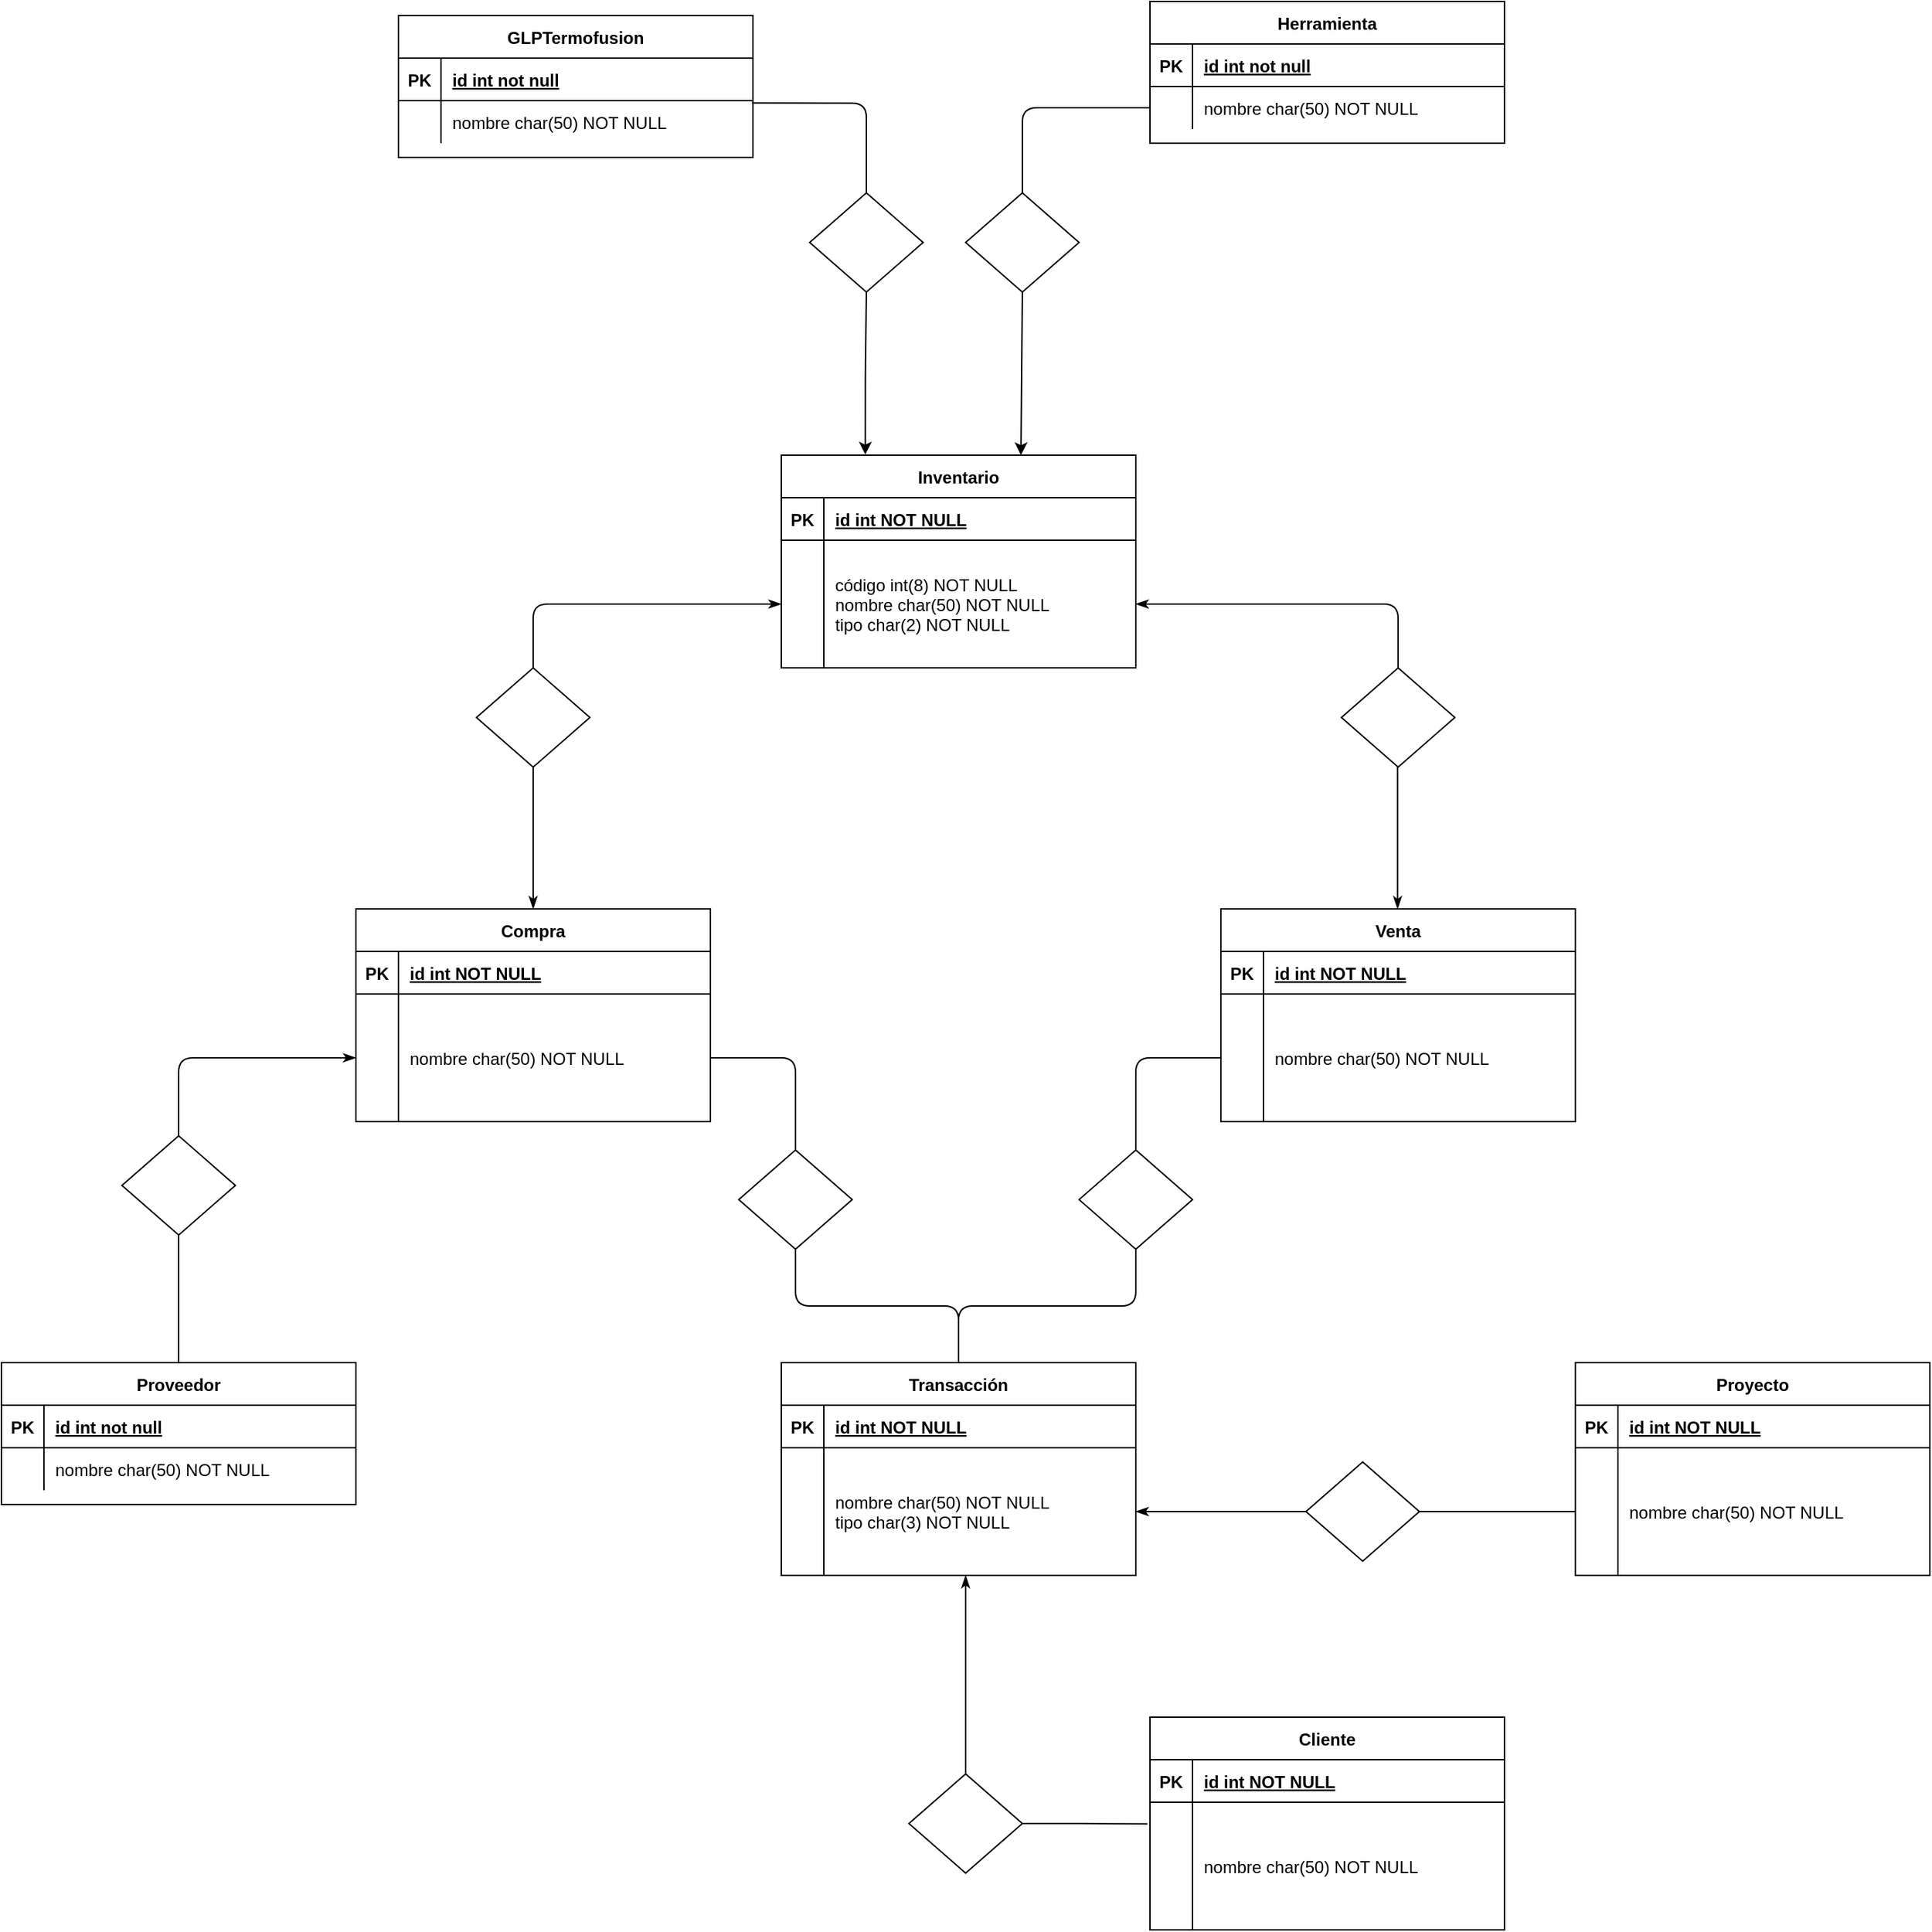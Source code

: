 <mxfile version="26.1.3">
  <diagram id="R2lEEEUBdFMjLlhIrx00" name="Page-1">
    <mxGraphModel dx="2206" dy="2288" grid="1" gridSize="10" guides="1" tooltips="1" connect="1" arrows="1" fold="1" page="1" pageScale="1" pageWidth="850" pageHeight="1100" math="0" shadow="0" extFonts="Permanent Marker^https://fonts.googleapis.com/css?family=Permanent+Marker">
      <root>
        <mxCell id="0" />
        <mxCell id="1" parent="0" />
        <mxCell id="DnhSPiRuNs9u9aYc0qHc-10" value="Herramienta" style="shape=table;startSize=30;container=1;collapsible=1;childLayout=tableLayout;fixedRows=1;rowLines=0;fontStyle=1;align=center;resizeLast=1;" vertex="1" parent="1">
          <mxGeometry x="1410" y="-320" width="250" height="100" as="geometry" />
        </mxCell>
        <mxCell id="DnhSPiRuNs9u9aYc0qHc-11" value="" style="shape=partialRectangle;collapsible=0;dropTarget=0;pointerEvents=0;fillColor=none;points=[[0,0.5],[1,0.5]];portConstraint=eastwest;top=0;left=0;right=0;bottom=1;" vertex="1" parent="DnhSPiRuNs9u9aYc0qHc-10">
          <mxGeometry y="30" width="250" height="30" as="geometry" />
        </mxCell>
        <mxCell id="DnhSPiRuNs9u9aYc0qHc-12" value="PK" style="shape=partialRectangle;overflow=hidden;connectable=0;fillColor=none;top=0;left=0;bottom=0;right=0;fontStyle=1;" vertex="1" parent="DnhSPiRuNs9u9aYc0qHc-11">
          <mxGeometry width="30" height="30" as="geometry">
            <mxRectangle width="30" height="30" as="alternateBounds" />
          </mxGeometry>
        </mxCell>
        <mxCell id="DnhSPiRuNs9u9aYc0qHc-13" value="id int not null" style="shape=partialRectangle;overflow=hidden;connectable=0;fillColor=none;top=0;left=0;bottom=0;right=0;align=left;spacingLeft=6;fontStyle=5;" vertex="1" parent="DnhSPiRuNs9u9aYc0qHc-11">
          <mxGeometry x="30" width="220" height="30" as="geometry">
            <mxRectangle width="220" height="30" as="alternateBounds" />
          </mxGeometry>
        </mxCell>
        <mxCell id="DnhSPiRuNs9u9aYc0qHc-14" value="" style="shape=partialRectangle;collapsible=0;dropTarget=0;pointerEvents=0;fillColor=none;points=[[0,0.5],[1,0.5]];portConstraint=eastwest;top=0;left=0;right=0;bottom=0;" vertex="1" parent="DnhSPiRuNs9u9aYc0qHc-10">
          <mxGeometry y="60" width="250" height="30" as="geometry" />
        </mxCell>
        <mxCell id="DnhSPiRuNs9u9aYc0qHc-15" value="" style="shape=partialRectangle;overflow=hidden;connectable=0;fillColor=none;top=0;left=0;bottom=0;right=0;" vertex="1" parent="DnhSPiRuNs9u9aYc0qHc-14">
          <mxGeometry width="30" height="30" as="geometry">
            <mxRectangle width="30" height="30" as="alternateBounds" />
          </mxGeometry>
        </mxCell>
        <mxCell id="DnhSPiRuNs9u9aYc0qHc-16" value="nombre char(50) NOT NULL" style="shape=partialRectangle;overflow=hidden;connectable=0;fillColor=none;top=0;left=0;bottom=0;right=0;align=left;spacingLeft=6;" vertex="1" parent="DnhSPiRuNs9u9aYc0qHc-14">
          <mxGeometry x="30" width="220" height="30" as="geometry">
            <mxRectangle width="220" height="30" as="alternateBounds" />
          </mxGeometry>
        </mxCell>
        <mxCell id="DnhSPiRuNs9u9aYc0qHc-17" value="Proveedor" style="shape=table;startSize=30;container=1;collapsible=1;childLayout=tableLayout;fixedRows=1;rowLines=0;fontStyle=1;align=center;resizeLast=1;" vertex="1" parent="1">
          <mxGeometry x="600" y="640" width="250" height="100" as="geometry" />
        </mxCell>
        <mxCell id="DnhSPiRuNs9u9aYc0qHc-18" value="" style="shape=partialRectangle;collapsible=0;dropTarget=0;pointerEvents=0;fillColor=none;points=[[0,0.5],[1,0.5]];portConstraint=eastwest;top=0;left=0;right=0;bottom=1;" vertex="1" parent="DnhSPiRuNs9u9aYc0qHc-17">
          <mxGeometry y="30" width="250" height="30" as="geometry" />
        </mxCell>
        <mxCell id="DnhSPiRuNs9u9aYc0qHc-19" value="PK" style="shape=partialRectangle;overflow=hidden;connectable=0;fillColor=none;top=0;left=0;bottom=0;right=0;fontStyle=1;" vertex="1" parent="DnhSPiRuNs9u9aYc0qHc-18">
          <mxGeometry width="30" height="30" as="geometry">
            <mxRectangle width="30" height="30" as="alternateBounds" />
          </mxGeometry>
        </mxCell>
        <mxCell id="DnhSPiRuNs9u9aYc0qHc-20" value="id int not null" style="shape=partialRectangle;overflow=hidden;connectable=0;fillColor=none;top=0;left=0;bottom=0;right=0;align=left;spacingLeft=6;fontStyle=5;" vertex="1" parent="DnhSPiRuNs9u9aYc0qHc-18">
          <mxGeometry x="30" width="220" height="30" as="geometry">
            <mxRectangle width="220" height="30" as="alternateBounds" />
          </mxGeometry>
        </mxCell>
        <mxCell id="DnhSPiRuNs9u9aYc0qHc-21" value="" style="shape=partialRectangle;collapsible=0;dropTarget=0;pointerEvents=0;fillColor=none;points=[[0,0.5],[1,0.5]];portConstraint=eastwest;top=0;left=0;right=0;bottom=0;" vertex="1" parent="DnhSPiRuNs9u9aYc0qHc-17">
          <mxGeometry y="60" width="250" height="30" as="geometry" />
        </mxCell>
        <mxCell id="DnhSPiRuNs9u9aYc0qHc-22" value="" style="shape=partialRectangle;overflow=hidden;connectable=0;fillColor=none;top=0;left=0;bottom=0;right=0;" vertex="1" parent="DnhSPiRuNs9u9aYc0qHc-21">
          <mxGeometry width="30" height="30" as="geometry">
            <mxRectangle width="30" height="30" as="alternateBounds" />
          </mxGeometry>
        </mxCell>
        <mxCell id="DnhSPiRuNs9u9aYc0qHc-23" value="nombre char(50) NOT NULL" style="shape=partialRectangle;overflow=hidden;connectable=0;fillColor=none;top=0;left=0;bottom=0;right=0;align=left;spacingLeft=6;" vertex="1" parent="DnhSPiRuNs9u9aYc0qHc-21">
          <mxGeometry x="30" width="220" height="30" as="geometry">
            <mxRectangle width="220" height="30" as="alternateBounds" />
          </mxGeometry>
        </mxCell>
        <mxCell id="DnhSPiRuNs9u9aYc0qHc-26" value="Proyecto" style="shape=table;startSize=30;container=1;collapsible=1;childLayout=tableLayout;fixedRows=1;rowLines=0;fontStyle=1;align=center;resizeLast=1;" vertex="1" parent="1">
          <mxGeometry x="1710" y="640" width="250" height="150" as="geometry" />
        </mxCell>
        <mxCell id="DnhSPiRuNs9u9aYc0qHc-27" value="" style="shape=partialRectangle;collapsible=0;dropTarget=0;pointerEvents=0;fillColor=none;points=[[0,0.5],[1,0.5]];portConstraint=eastwest;top=0;left=0;right=0;bottom=1;" vertex="1" parent="DnhSPiRuNs9u9aYc0qHc-26">
          <mxGeometry y="30" width="250" height="30" as="geometry" />
        </mxCell>
        <mxCell id="DnhSPiRuNs9u9aYc0qHc-28" value="PK" style="shape=partialRectangle;overflow=hidden;connectable=0;fillColor=none;top=0;left=0;bottom=0;right=0;fontStyle=1;" vertex="1" parent="DnhSPiRuNs9u9aYc0qHc-27">
          <mxGeometry width="30" height="30" as="geometry">
            <mxRectangle width="30" height="30" as="alternateBounds" />
          </mxGeometry>
        </mxCell>
        <mxCell id="DnhSPiRuNs9u9aYc0qHc-29" value="id int NOT NULL" style="shape=partialRectangle;overflow=hidden;connectable=0;fillColor=none;top=0;left=0;bottom=0;right=0;align=left;spacingLeft=6;fontStyle=5;" vertex="1" parent="DnhSPiRuNs9u9aYc0qHc-27">
          <mxGeometry x="30" width="220" height="30" as="geometry">
            <mxRectangle width="220" height="30" as="alternateBounds" />
          </mxGeometry>
        </mxCell>
        <mxCell id="DnhSPiRuNs9u9aYc0qHc-30" value="" style="shape=partialRectangle;collapsible=0;dropTarget=0;pointerEvents=0;fillColor=none;points=[[0,0.5],[1,0.5]];portConstraint=eastwest;top=0;left=0;right=0;bottom=0;" vertex="1" parent="DnhSPiRuNs9u9aYc0qHc-26">
          <mxGeometry y="60" width="250" height="90" as="geometry" />
        </mxCell>
        <mxCell id="DnhSPiRuNs9u9aYc0qHc-31" value="" style="shape=partialRectangle;overflow=hidden;connectable=0;fillColor=none;top=0;left=0;bottom=0;right=0;" vertex="1" parent="DnhSPiRuNs9u9aYc0qHc-30">
          <mxGeometry width="30" height="90" as="geometry">
            <mxRectangle width="30" height="90" as="alternateBounds" />
          </mxGeometry>
        </mxCell>
        <mxCell id="DnhSPiRuNs9u9aYc0qHc-32" value="nombre char(50) NOT NULL" style="shape=partialRectangle;overflow=hidden;connectable=0;fillColor=none;top=0;left=0;bottom=0;right=0;align=left;spacingLeft=6;" vertex="1" parent="DnhSPiRuNs9u9aYc0qHc-30">
          <mxGeometry x="30" width="220" height="90" as="geometry">
            <mxRectangle width="220" height="90" as="alternateBounds" />
          </mxGeometry>
        </mxCell>
        <mxCell id="DnhSPiRuNs9u9aYc0qHc-33" value="Venta" style="shape=table;startSize=30;container=1;collapsible=1;childLayout=tableLayout;fixedRows=1;rowLines=0;fontStyle=1;align=center;resizeLast=1;" vertex="1" parent="1">
          <mxGeometry x="1460" y="320" width="250" height="150" as="geometry" />
        </mxCell>
        <mxCell id="DnhSPiRuNs9u9aYc0qHc-34" value="" style="shape=partialRectangle;collapsible=0;dropTarget=0;pointerEvents=0;fillColor=none;points=[[0,0.5],[1,0.5]];portConstraint=eastwest;top=0;left=0;right=0;bottom=1;" vertex="1" parent="DnhSPiRuNs9u9aYc0qHc-33">
          <mxGeometry y="30" width="250" height="30" as="geometry" />
        </mxCell>
        <mxCell id="DnhSPiRuNs9u9aYc0qHc-35" value="PK" style="shape=partialRectangle;overflow=hidden;connectable=0;fillColor=none;top=0;left=0;bottom=0;right=0;fontStyle=1;" vertex="1" parent="DnhSPiRuNs9u9aYc0qHc-34">
          <mxGeometry width="30" height="30" as="geometry">
            <mxRectangle width="30" height="30" as="alternateBounds" />
          </mxGeometry>
        </mxCell>
        <mxCell id="DnhSPiRuNs9u9aYc0qHc-36" value="id int NOT NULL" style="shape=partialRectangle;overflow=hidden;connectable=0;fillColor=none;top=0;left=0;bottom=0;right=0;align=left;spacingLeft=6;fontStyle=5;" vertex="1" parent="DnhSPiRuNs9u9aYc0qHc-34">
          <mxGeometry x="30" width="220" height="30" as="geometry">
            <mxRectangle width="220" height="30" as="alternateBounds" />
          </mxGeometry>
        </mxCell>
        <mxCell id="DnhSPiRuNs9u9aYc0qHc-37" value="" style="shape=partialRectangle;collapsible=0;dropTarget=0;pointerEvents=0;fillColor=none;points=[[0,0.5],[1,0.5]];portConstraint=eastwest;top=0;left=0;right=0;bottom=0;" vertex="1" parent="DnhSPiRuNs9u9aYc0qHc-33">
          <mxGeometry y="60" width="250" height="90" as="geometry" />
        </mxCell>
        <mxCell id="DnhSPiRuNs9u9aYc0qHc-38" value="" style="shape=partialRectangle;overflow=hidden;connectable=0;fillColor=none;top=0;left=0;bottom=0;right=0;" vertex="1" parent="DnhSPiRuNs9u9aYc0qHc-37">
          <mxGeometry width="30" height="90" as="geometry">
            <mxRectangle width="30" height="90" as="alternateBounds" />
          </mxGeometry>
        </mxCell>
        <mxCell id="DnhSPiRuNs9u9aYc0qHc-39" value="nombre char(50) NOT NULL" style="shape=partialRectangle;overflow=hidden;connectable=0;fillColor=none;top=0;left=0;bottom=0;right=0;align=left;spacingLeft=6;" vertex="1" parent="DnhSPiRuNs9u9aYc0qHc-37">
          <mxGeometry x="30" width="220" height="90" as="geometry">
            <mxRectangle width="220" height="90" as="alternateBounds" />
          </mxGeometry>
        </mxCell>
        <mxCell id="DnhSPiRuNs9u9aYc0qHc-40" value="Compra" style="shape=table;startSize=30;container=1;collapsible=1;childLayout=tableLayout;fixedRows=1;rowLines=0;fontStyle=1;align=center;resizeLast=1;" vertex="1" parent="1">
          <mxGeometry x="850" y="320" width="250" height="150" as="geometry" />
        </mxCell>
        <mxCell id="DnhSPiRuNs9u9aYc0qHc-41" value="" style="shape=partialRectangle;collapsible=0;dropTarget=0;pointerEvents=0;fillColor=none;points=[[0,0.5],[1,0.5]];portConstraint=eastwest;top=0;left=0;right=0;bottom=1;" vertex="1" parent="DnhSPiRuNs9u9aYc0qHc-40">
          <mxGeometry y="30" width="250" height="30" as="geometry" />
        </mxCell>
        <mxCell id="DnhSPiRuNs9u9aYc0qHc-42" value="PK" style="shape=partialRectangle;overflow=hidden;connectable=0;fillColor=none;top=0;left=0;bottom=0;right=0;fontStyle=1;" vertex="1" parent="DnhSPiRuNs9u9aYc0qHc-41">
          <mxGeometry width="30" height="30" as="geometry">
            <mxRectangle width="30" height="30" as="alternateBounds" />
          </mxGeometry>
        </mxCell>
        <mxCell id="DnhSPiRuNs9u9aYc0qHc-43" value="id int NOT NULL" style="shape=partialRectangle;overflow=hidden;connectable=0;fillColor=none;top=0;left=0;bottom=0;right=0;align=left;spacingLeft=6;fontStyle=5;" vertex="1" parent="DnhSPiRuNs9u9aYc0qHc-41">
          <mxGeometry x="30" width="220" height="30" as="geometry">
            <mxRectangle width="220" height="30" as="alternateBounds" />
          </mxGeometry>
        </mxCell>
        <mxCell id="DnhSPiRuNs9u9aYc0qHc-44" value="" style="shape=partialRectangle;collapsible=0;dropTarget=0;pointerEvents=0;fillColor=none;points=[[0,0.5],[1,0.5]];portConstraint=eastwest;top=0;left=0;right=0;bottom=0;" vertex="1" parent="DnhSPiRuNs9u9aYc0qHc-40">
          <mxGeometry y="60" width="250" height="90" as="geometry" />
        </mxCell>
        <mxCell id="DnhSPiRuNs9u9aYc0qHc-45" value="" style="shape=partialRectangle;overflow=hidden;connectable=0;fillColor=none;top=0;left=0;bottom=0;right=0;" vertex="1" parent="DnhSPiRuNs9u9aYc0qHc-44">
          <mxGeometry width="30" height="90" as="geometry">
            <mxRectangle width="30" height="90" as="alternateBounds" />
          </mxGeometry>
        </mxCell>
        <mxCell id="DnhSPiRuNs9u9aYc0qHc-46" value="nombre char(50) NOT NULL" style="shape=partialRectangle;overflow=hidden;connectable=0;fillColor=none;top=0;left=0;bottom=0;right=0;align=left;spacingLeft=6;" vertex="1" parent="DnhSPiRuNs9u9aYc0qHc-44">
          <mxGeometry x="30" width="220" height="90" as="geometry">
            <mxRectangle width="220" height="90" as="alternateBounds" />
          </mxGeometry>
        </mxCell>
        <mxCell id="DnhSPiRuNs9u9aYc0qHc-47" value="Transacción" style="shape=table;startSize=30;container=1;collapsible=1;childLayout=tableLayout;fixedRows=1;rowLines=0;fontStyle=1;align=center;resizeLast=1;" vertex="1" parent="1">
          <mxGeometry x="1150" y="640" width="250" height="150" as="geometry" />
        </mxCell>
        <mxCell id="DnhSPiRuNs9u9aYc0qHc-48" value="" style="shape=partialRectangle;collapsible=0;dropTarget=0;pointerEvents=0;fillColor=none;points=[[0,0.5],[1,0.5]];portConstraint=eastwest;top=0;left=0;right=0;bottom=1;" vertex="1" parent="DnhSPiRuNs9u9aYc0qHc-47">
          <mxGeometry y="30" width="250" height="30" as="geometry" />
        </mxCell>
        <mxCell id="DnhSPiRuNs9u9aYc0qHc-49" value="PK" style="shape=partialRectangle;overflow=hidden;connectable=0;fillColor=none;top=0;left=0;bottom=0;right=0;fontStyle=1;" vertex="1" parent="DnhSPiRuNs9u9aYc0qHc-48">
          <mxGeometry width="30" height="30" as="geometry">
            <mxRectangle width="30" height="30" as="alternateBounds" />
          </mxGeometry>
        </mxCell>
        <mxCell id="DnhSPiRuNs9u9aYc0qHc-50" value="id int NOT NULL" style="shape=partialRectangle;overflow=hidden;connectable=0;fillColor=none;top=0;left=0;bottom=0;right=0;align=left;spacingLeft=6;fontStyle=5;" vertex="1" parent="DnhSPiRuNs9u9aYc0qHc-48">
          <mxGeometry x="30" width="220" height="30" as="geometry">
            <mxRectangle width="220" height="30" as="alternateBounds" />
          </mxGeometry>
        </mxCell>
        <mxCell id="DnhSPiRuNs9u9aYc0qHc-51" value="" style="shape=partialRectangle;collapsible=0;dropTarget=0;pointerEvents=0;fillColor=none;points=[[0,0.5],[1,0.5]];portConstraint=eastwest;top=0;left=0;right=0;bottom=0;" vertex="1" parent="DnhSPiRuNs9u9aYc0qHc-47">
          <mxGeometry y="60" width="250" height="90" as="geometry" />
        </mxCell>
        <mxCell id="DnhSPiRuNs9u9aYc0qHc-52" value="" style="shape=partialRectangle;overflow=hidden;connectable=0;fillColor=none;top=0;left=0;bottom=0;right=0;" vertex="1" parent="DnhSPiRuNs9u9aYc0qHc-51">
          <mxGeometry width="30" height="90" as="geometry">
            <mxRectangle width="30" height="90" as="alternateBounds" />
          </mxGeometry>
        </mxCell>
        <mxCell id="DnhSPiRuNs9u9aYc0qHc-53" value="nombre char(50) NOT NULL&#xa;tipo char(3) NOT NULL" style="shape=partialRectangle;overflow=hidden;connectable=0;fillColor=none;top=0;left=0;bottom=0;right=0;align=left;spacingLeft=6;" vertex="1" parent="DnhSPiRuNs9u9aYc0qHc-51">
          <mxGeometry x="30" width="220" height="90" as="geometry">
            <mxRectangle width="220" height="90" as="alternateBounds" />
          </mxGeometry>
        </mxCell>
        <mxCell id="DnhSPiRuNs9u9aYc0qHc-55" value="Inventario" style="shape=table;startSize=30;container=1;collapsible=1;childLayout=tableLayout;fixedRows=1;rowLines=0;fontStyle=1;align=center;resizeLast=1;" vertex="1" parent="1">
          <mxGeometry x="1150" width="250" height="150" as="geometry" />
        </mxCell>
        <mxCell id="DnhSPiRuNs9u9aYc0qHc-56" value="" style="shape=partialRectangle;collapsible=0;dropTarget=0;pointerEvents=0;fillColor=none;points=[[0,0.5],[1,0.5]];portConstraint=eastwest;top=0;left=0;right=0;bottom=1;" vertex="1" parent="DnhSPiRuNs9u9aYc0qHc-55">
          <mxGeometry y="30" width="250" height="30" as="geometry" />
        </mxCell>
        <mxCell id="DnhSPiRuNs9u9aYc0qHc-57" value="PK" style="shape=partialRectangle;overflow=hidden;connectable=0;fillColor=none;top=0;left=0;bottom=0;right=0;fontStyle=1;" vertex="1" parent="DnhSPiRuNs9u9aYc0qHc-56">
          <mxGeometry width="30" height="30" as="geometry">
            <mxRectangle width="30" height="30" as="alternateBounds" />
          </mxGeometry>
        </mxCell>
        <mxCell id="DnhSPiRuNs9u9aYc0qHc-58" value="id int NOT NULL" style="shape=partialRectangle;overflow=hidden;connectable=0;fillColor=none;top=0;left=0;bottom=0;right=0;align=left;spacingLeft=6;fontStyle=5;" vertex="1" parent="DnhSPiRuNs9u9aYc0qHc-56">
          <mxGeometry x="30" width="220" height="30" as="geometry">
            <mxRectangle width="220" height="30" as="alternateBounds" />
          </mxGeometry>
        </mxCell>
        <mxCell id="DnhSPiRuNs9u9aYc0qHc-59" value="" style="shape=partialRectangle;collapsible=0;dropTarget=0;pointerEvents=0;fillColor=none;points=[[0,0.5],[1,0.5]];portConstraint=eastwest;top=0;left=0;right=0;bottom=0;" vertex="1" parent="DnhSPiRuNs9u9aYc0qHc-55">
          <mxGeometry y="60" width="250" height="90" as="geometry" />
        </mxCell>
        <mxCell id="DnhSPiRuNs9u9aYc0qHc-60" value="" style="shape=partialRectangle;overflow=hidden;connectable=0;fillColor=none;top=0;left=0;bottom=0;right=0;" vertex="1" parent="DnhSPiRuNs9u9aYc0qHc-59">
          <mxGeometry width="30" height="90" as="geometry">
            <mxRectangle width="30" height="90" as="alternateBounds" />
          </mxGeometry>
        </mxCell>
        <mxCell id="DnhSPiRuNs9u9aYc0qHc-61" value="código int(8) NOT NULL&#xa;nombre char(50) NOT NULL&#xa;tipo char(2) NOT NULL" style="shape=partialRectangle;overflow=hidden;connectable=0;fillColor=none;top=0;left=0;bottom=0;right=0;align=left;spacingLeft=6;" vertex="1" parent="DnhSPiRuNs9u9aYc0qHc-59">
          <mxGeometry x="30" width="220" height="90" as="geometry">
            <mxRectangle width="220" height="90" as="alternateBounds" />
          </mxGeometry>
        </mxCell>
        <mxCell id="DnhSPiRuNs9u9aYc0qHc-63" value="" style="rhombus;whiteSpace=wrap;html=1;" vertex="1" parent="1">
          <mxGeometry x="935" y="150" width="80" height="70" as="geometry" />
        </mxCell>
        <mxCell id="DnhSPiRuNs9u9aYc0qHc-64" value="" style="rhombus;whiteSpace=wrap;html=1;" vertex="1" parent="1">
          <mxGeometry x="1545" y="150" width="80" height="70" as="geometry" />
        </mxCell>
        <mxCell id="DnhSPiRuNs9u9aYc0qHc-65" value="" style="rhombus;whiteSpace=wrap;html=1;" vertex="1" parent="1">
          <mxGeometry x="1120" y="490" width="80" height="70" as="geometry" />
        </mxCell>
        <mxCell id="DnhSPiRuNs9u9aYc0qHc-66" value="" style="rhombus;whiteSpace=wrap;html=1;" vertex="1" parent="1">
          <mxGeometry x="685" y="480" width="80" height="70" as="geometry" />
        </mxCell>
        <mxCell id="DnhSPiRuNs9u9aYc0qHc-67" value="" style="rhombus;whiteSpace=wrap;html=1;" vertex="1" parent="1">
          <mxGeometry x="1360" y="490" width="80" height="70" as="geometry" />
        </mxCell>
        <mxCell id="DnhSPiRuNs9u9aYc0qHc-68" value="" style="rhombus;whiteSpace=wrap;html=1;" vertex="1" parent="1">
          <mxGeometry x="1240" y="930" width="80" height="70" as="geometry" />
        </mxCell>
        <mxCell id="DnhSPiRuNs9u9aYc0qHc-69" value="" style="rhombus;whiteSpace=wrap;html=1;" vertex="1" parent="1">
          <mxGeometry x="1520" y="710" width="80" height="70" as="geometry" />
        </mxCell>
        <mxCell id="DnhSPiRuNs9u9aYc0qHc-70" value="Cliente" style="shape=table;startSize=30;container=1;collapsible=1;childLayout=tableLayout;fixedRows=1;rowLines=0;fontStyle=1;align=center;resizeLast=1;" vertex="1" parent="1">
          <mxGeometry x="1410" y="890" width="250" height="150" as="geometry" />
        </mxCell>
        <mxCell id="DnhSPiRuNs9u9aYc0qHc-71" value="" style="shape=partialRectangle;collapsible=0;dropTarget=0;pointerEvents=0;fillColor=none;points=[[0,0.5],[1,0.5]];portConstraint=eastwest;top=0;left=0;right=0;bottom=1;" vertex="1" parent="DnhSPiRuNs9u9aYc0qHc-70">
          <mxGeometry y="30" width="250" height="30" as="geometry" />
        </mxCell>
        <mxCell id="DnhSPiRuNs9u9aYc0qHc-72" value="PK" style="shape=partialRectangle;overflow=hidden;connectable=0;fillColor=none;top=0;left=0;bottom=0;right=0;fontStyle=1;" vertex="1" parent="DnhSPiRuNs9u9aYc0qHc-71">
          <mxGeometry width="30" height="30" as="geometry">
            <mxRectangle width="30" height="30" as="alternateBounds" />
          </mxGeometry>
        </mxCell>
        <mxCell id="DnhSPiRuNs9u9aYc0qHc-73" value="id int NOT NULL" style="shape=partialRectangle;overflow=hidden;connectable=0;fillColor=none;top=0;left=0;bottom=0;right=0;align=left;spacingLeft=6;fontStyle=5;" vertex="1" parent="DnhSPiRuNs9u9aYc0qHc-71">
          <mxGeometry x="30" width="220" height="30" as="geometry">
            <mxRectangle width="220" height="30" as="alternateBounds" />
          </mxGeometry>
        </mxCell>
        <mxCell id="DnhSPiRuNs9u9aYc0qHc-74" value="" style="shape=partialRectangle;collapsible=0;dropTarget=0;pointerEvents=0;fillColor=none;points=[[0,0.5],[1,0.5]];portConstraint=eastwest;top=0;left=0;right=0;bottom=0;" vertex="1" parent="DnhSPiRuNs9u9aYc0qHc-70">
          <mxGeometry y="60" width="250" height="90" as="geometry" />
        </mxCell>
        <mxCell id="DnhSPiRuNs9u9aYc0qHc-75" value="" style="shape=partialRectangle;overflow=hidden;connectable=0;fillColor=none;top=0;left=0;bottom=0;right=0;" vertex="1" parent="DnhSPiRuNs9u9aYc0qHc-74">
          <mxGeometry width="30" height="90" as="geometry">
            <mxRectangle width="30" height="90" as="alternateBounds" />
          </mxGeometry>
        </mxCell>
        <mxCell id="DnhSPiRuNs9u9aYc0qHc-76" value="nombre char(50) NOT NULL" style="shape=partialRectangle;overflow=hidden;connectable=0;fillColor=none;top=0;left=0;bottom=0;right=0;align=left;spacingLeft=6;" vertex="1" parent="DnhSPiRuNs9u9aYc0qHc-74">
          <mxGeometry x="30" width="220" height="90" as="geometry">
            <mxRectangle width="220" height="90" as="alternateBounds" />
          </mxGeometry>
        </mxCell>
        <mxCell id="DnhSPiRuNs9u9aYc0qHc-77" value="" style="endArrow=classicThin;startArrow=none;endFill=1;startFill=0;entryX=0.5;entryY=0;entryDx=0;entryDy=0;exitX=0.5;exitY=1;exitDx=0;exitDy=0;edgeStyle=orthogonalEdgeStyle;" edge="1" parent="1" source="DnhSPiRuNs9u9aYc0qHc-63" target="DnhSPiRuNs9u9aYc0qHc-40">
          <mxGeometry width="100" height="100" relative="1" as="geometry">
            <mxPoint x="910" y="240" as="sourcePoint" />
            <mxPoint x="960" y="290" as="targetPoint" />
          </mxGeometry>
        </mxCell>
        <mxCell id="DnhSPiRuNs9u9aYc0qHc-78" value="" style="endArrow=classicThin;startArrow=none;endFill=1;startFill=0;entryX=0;entryY=0.5;entryDx=0;entryDy=0;edgeStyle=orthogonalEdgeStyle;exitX=0.5;exitY=0;exitDx=0;exitDy=0;" edge="1" parent="1" source="DnhSPiRuNs9u9aYc0qHc-63" target="DnhSPiRuNs9u9aYc0qHc-59">
          <mxGeometry width="100" height="100" relative="1" as="geometry">
            <mxPoint x="1040" y="50" as="sourcePoint" />
            <mxPoint x="1040" y="150" as="targetPoint" />
          </mxGeometry>
        </mxCell>
        <mxCell id="DnhSPiRuNs9u9aYc0qHc-79" value="" style="endArrow=classicThin;startArrow=none;endFill=1;startFill=0;entryX=1;entryY=0.5;entryDx=0;entryDy=0;edgeStyle=orthogonalEdgeStyle;exitX=0.5;exitY=0;exitDx=0;exitDy=0;" edge="1" parent="1" source="DnhSPiRuNs9u9aYc0qHc-64" target="DnhSPiRuNs9u9aYc0qHc-59">
          <mxGeometry width="100" height="100" relative="1" as="geometry">
            <mxPoint x="1860" y="196" as="sourcePoint" />
            <mxPoint x="2034" y="140" as="targetPoint" />
          </mxGeometry>
        </mxCell>
        <mxCell id="DnhSPiRuNs9u9aYc0qHc-80" value="" style="endArrow=classicThin;startArrow=none;endFill=1;startFill=0;entryX=0.5;entryY=0;entryDx=0;entryDy=0;exitX=0.5;exitY=1;exitDx=0;exitDy=0;edgeStyle=orthogonalEdgeStyle;" edge="1" parent="1">
          <mxGeometry width="100" height="100" relative="1" as="geometry">
            <mxPoint x="1584.63" y="220" as="sourcePoint" />
            <mxPoint x="1584.63" y="320" as="targetPoint" />
          </mxGeometry>
        </mxCell>
        <mxCell id="DnhSPiRuNs9u9aYc0qHc-81" value="" style="endArrow=classicThin;startArrow=none;endFill=1;startFill=0;entryX=0;entryY=0.5;entryDx=0;entryDy=0;edgeStyle=orthogonalEdgeStyle;exitX=0.5;exitY=0;exitDx=0;exitDy=0;" edge="1" parent="1" source="DnhSPiRuNs9u9aYc0qHc-66" target="DnhSPiRuNs9u9aYc0qHc-44">
          <mxGeometry width="100" height="100" relative="1" as="geometry">
            <mxPoint x="620" y="435" as="sourcePoint" />
            <mxPoint x="795" y="390" as="targetPoint" />
          </mxGeometry>
        </mxCell>
        <mxCell id="DnhSPiRuNs9u9aYc0qHc-82" value="" style="endArrow=none;startArrow=none;endFill=1;startFill=0;entryX=0.5;entryY=1;entryDx=0;entryDy=0;edgeStyle=orthogonalEdgeStyle;exitX=0.5;exitY=0;exitDx=0;exitDy=0;" edge="1" parent="1" source="DnhSPiRuNs9u9aYc0qHc-17" target="DnhSPiRuNs9u9aYc0qHc-66">
          <mxGeometry width="100" height="100" relative="1" as="geometry">
            <mxPoint x="735" y="490" as="sourcePoint" />
            <mxPoint x="860" y="435" as="targetPoint" />
          </mxGeometry>
        </mxCell>
        <mxCell id="DnhSPiRuNs9u9aYc0qHc-83" value="" style="endArrow=none;startArrow=none;endFill=1;startFill=0;entryX=1;entryY=0.5;entryDx=0;entryDy=0;edgeStyle=orthogonalEdgeStyle;exitX=0.5;exitY=0;exitDx=0;exitDy=0;" edge="1" parent="1" source="DnhSPiRuNs9u9aYc0qHc-65" target="DnhSPiRuNs9u9aYc0qHc-44">
          <mxGeometry width="100" height="100" relative="1" as="geometry">
            <mxPoint x="1140" y="465" as="sourcePoint" />
            <mxPoint x="1265" y="410" as="targetPoint" />
          </mxGeometry>
        </mxCell>
        <mxCell id="DnhSPiRuNs9u9aYc0qHc-84" value="" style="endArrow=none;startArrow=none;endFill=1;startFill=0;entryX=0.5;entryY=1;entryDx=0;entryDy=0;edgeStyle=orthogonalEdgeStyle;" edge="1" parent="1" source="DnhSPiRuNs9u9aYc0qHc-47" target="DnhSPiRuNs9u9aYc0qHc-65">
          <mxGeometry width="100" height="100" relative="1" as="geometry">
            <mxPoint x="735" y="650" as="sourcePoint" />
            <mxPoint x="735" y="560" as="targetPoint" />
          </mxGeometry>
        </mxCell>
        <mxCell id="DnhSPiRuNs9u9aYc0qHc-85" value="" style="endArrow=none;startArrow=none;endFill=1;startFill=0;entryX=0;entryY=0.5;entryDx=0;entryDy=0;edgeStyle=orthogonalEdgeStyle;exitX=0.5;exitY=0;exitDx=0;exitDy=0;" edge="1" parent="1" source="DnhSPiRuNs9u9aYc0qHc-67" target="DnhSPiRuNs9u9aYc0qHc-37">
          <mxGeometry width="100" height="100" relative="1" as="geometry">
            <mxPoint x="1400" y="455" as="sourcePoint" />
            <mxPoint x="1340" y="390" as="targetPoint" />
          </mxGeometry>
        </mxCell>
        <mxCell id="DnhSPiRuNs9u9aYc0qHc-86" value="" style="endArrow=none;startArrow=none;endFill=1;startFill=0;entryX=0.5;entryY=1;entryDx=0;entryDy=0;edgeStyle=orthogonalEdgeStyle;exitX=0.5;exitY=0;exitDx=0;exitDy=0;" edge="1" parent="1" source="DnhSPiRuNs9u9aYc0qHc-47" target="DnhSPiRuNs9u9aYc0qHc-67">
          <mxGeometry width="100" height="100" relative="1" as="geometry">
            <mxPoint x="1280" y="650" as="sourcePoint" />
            <mxPoint x="1170" y="570" as="targetPoint" />
          </mxGeometry>
        </mxCell>
        <mxCell id="DnhSPiRuNs9u9aYc0qHc-87" value="" style="endArrow=classicThin;startArrow=none;endFill=1;startFill=0;edgeStyle=orthogonalEdgeStyle;exitX=0;exitY=0.5;exitDx=0;exitDy=0;entryX=1;entryY=0.5;entryDx=0;entryDy=0;" edge="1" parent="1" source="DnhSPiRuNs9u9aYc0qHc-69" target="DnhSPiRuNs9u9aYc0qHc-51">
          <mxGeometry width="100" height="100" relative="1" as="geometry">
            <mxPoint x="1440" y="635" as="sourcePoint" />
            <mxPoint x="1580" y="590" as="targetPoint" />
          </mxGeometry>
        </mxCell>
        <mxCell id="DnhSPiRuNs9u9aYc0qHc-88" value="" style="endArrow=none;startArrow=none;endFill=1;startFill=0;entryX=0;entryY=0.5;entryDx=0;entryDy=0;edgeStyle=orthogonalEdgeStyle;exitX=1;exitY=0.5;exitDx=0;exitDy=0;" edge="1" parent="1" source="DnhSPiRuNs9u9aYc0qHc-69" target="DnhSPiRuNs9u9aYc0qHc-30">
          <mxGeometry width="100" height="100" relative="1" as="geometry">
            <mxPoint x="1610" y="625" as="sourcePoint" />
            <mxPoint x="1670" y="560" as="targetPoint" />
          </mxGeometry>
        </mxCell>
        <mxCell id="DnhSPiRuNs9u9aYc0qHc-89" value="" style="endArrow=classicThin;startArrow=none;endFill=1;startFill=0;edgeStyle=orthogonalEdgeStyle;exitX=0.5;exitY=0;exitDx=0;exitDy=0;" edge="1" parent="1" source="DnhSPiRuNs9u9aYc0qHc-68">
          <mxGeometry width="100" height="100" relative="1" as="geometry">
            <mxPoint x="1350" y="860" as="sourcePoint" />
            <mxPoint x="1280" y="790" as="targetPoint" />
          </mxGeometry>
        </mxCell>
        <mxCell id="DnhSPiRuNs9u9aYc0qHc-90" value="" style="endArrow=none;startArrow=none;endFill=1;startFill=0;entryX=-0.007;entryY=0.17;entryDx=0;entryDy=0;edgeStyle=orthogonalEdgeStyle;exitX=1;exitY=0.5;exitDx=0;exitDy=0;entryPerimeter=0;" edge="1" parent="1" source="DnhSPiRuNs9u9aYc0qHc-68" target="DnhSPiRuNs9u9aYc0qHc-74">
          <mxGeometry width="100" height="100" relative="1" as="geometry">
            <mxPoint x="1330" y="880" as="sourcePoint" />
            <mxPoint x="1440" y="880" as="targetPoint" />
          </mxGeometry>
        </mxCell>
        <mxCell id="DnhSPiRuNs9u9aYc0qHc-91" value="GLPTermofusion" style="shape=table;startSize=30;container=1;collapsible=1;childLayout=tableLayout;fixedRows=1;rowLines=0;fontStyle=1;align=center;resizeLast=1;" vertex="1" parent="1">
          <mxGeometry x="880" y="-310" width="250" height="100" as="geometry" />
        </mxCell>
        <mxCell id="DnhSPiRuNs9u9aYc0qHc-92" value="" style="shape=partialRectangle;collapsible=0;dropTarget=0;pointerEvents=0;fillColor=none;points=[[0,0.5],[1,0.5]];portConstraint=eastwest;top=0;left=0;right=0;bottom=1;" vertex="1" parent="DnhSPiRuNs9u9aYc0qHc-91">
          <mxGeometry y="30" width="250" height="30" as="geometry" />
        </mxCell>
        <mxCell id="DnhSPiRuNs9u9aYc0qHc-93" value="PK" style="shape=partialRectangle;overflow=hidden;connectable=0;fillColor=none;top=0;left=0;bottom=0;right=0;fontStyle=1;" vertex="1" parent="DnhSPiRuNs9u9aYc0qHc-92">
          <mxGeometry width="30" height="30" as="geometry">
            <mxRectangle width="30" height="30" as="alternateBounds" />
          </mxGeometry>
        </mxCell>
        <mxCell id="DnhSPiRuNs9u9aYc0qHc-94" value="id int not null" style="shape=partialRectangle;overflow=hidden;connectable=0;fillColor=none;top=0;left=0;bottom=0;right=0;align=left;spacingLeft=6;fontStyle=5;" vertex="1" parent="DnhSPiRuNs9u9aYc0qHc-92">
          <mxGeometry x="30" width="220" height="30" as="geometry">
            <mxRectangle width="220" height="30" as="alternateBounds" />
          </mxGeometry>
        </mxCell>
        <mxCell id="DnhSPiRuNs9u9aYc0qHc-95" value="" style="shape=partialRectangle;collapsible=0;dropTarget=0;pointerEvents=0;fillColor=none;points=[[0,0.5],[1,0.5]];portConstraint=eastwest;top=0;left=0;right=0;bottom=0;" vertex="1" parent="DnhSPiRuNs9u9aYc0qHc-91">
          <mxGeometry y="60" width="250" height="30" as="geometry" />
        </mxCell>
        <mxCell id="DnhSPiRuNs9u9aYc0qHc-96" value="" style="shape=partialRectangle;overflow=hidden;connectable=0;fillColor=none;top=0;left=0;bottom=0;right=0;" vertex="1" parent="DnhSPiRuNs9u9aYc0qHc-95">
          <mxGeometry width="30" height="30" as="geometry">
            <mxRectangle width="30" height="30" as="alternateBounds" />
          </mxGeometry>
        </mxCell>
        <mxCell id="DnhSPiRuNs9u9aYc0qHc-97" value="nombre char(50) NOT NULL" style="shape=partialRectangle;overflow=hidden;connectable=0;fillColor=none;top=0;left=0;bottom=0;right=0;align=left;spacingLeft=6;" vertex="1" parent="DnhSPiRuNs9u9aYc0qHc-95">
          <mxGeometry x="30" width="220" height="30" as="geometry">
            <mxRectangle width="220" height="30" as="alternateBounds" />
          </mxGeometry>
        </mxCell>
        <mxCell id="DnhSPiRuNs9u9aYc0qHc-100" value="" style="rhombus;whiteSpace=wrap;html=1;" vertex="1" parent="1">
          <mxGeometry x="1170" y="-185.0" width="80" height="70" as="geometry" />
        </mxCell>
        <mxCell id="DnhSPiRuNs9u9aYc0qHc-101" value="" style="endArrow=none;startArrow=none;endFill=1;startFill=0;entryX=0.997;entryY=0.056;entryDx=0;entryDy=0;edgeStyle=orthogonalEdgeStyle;exitX=0.5;exitY=0;exitDx=0;exitDy=0;entryPerimeter=0;" edge="1" parent="1" source="DnhSPiRuNs9u9aYc0qHc-100" target="DnhSPiRuNs9u9aYc0qHc-95">
          <mxGeometry width="100" height="100" relative="1" as="geometry">
            <mxPoint x="1185" y="-210.0" as="sourcePoint" />
            <mxPoint x="1145" y="-250.0" as="targetPoint" />
          </mxGeometry>
        </mxCell>
        <mxCell id="DnhSPiRuNs9u9aYc0qHc-102" value="" style="endArrow=none;startArrow=classic;endFill=1;startFill=1;entryX=0.5;entryY=1;entryDx=0;entryDy=0;edgeStyle=orthogonalEdgeStyle;exitX=0.237;exitY=-0.003;exitDx=0;exitDy=0;exitPerimeter=0;" edge="1" parent="1" target="DnhSPiRuNs9u9aYc0qHc-100" source="DnhSPiRuNs9u9aYc0qHc-55">
          <mxGeometry width="100" height="100" relative="1" as="geometry">
            <mxPoint x="1205" y="-10" as="sourcePoint" />
            <mxPoint x="780" y="-115.0" as="targetPoint" />
          </mxGeometry>
        </mxCell>
        <mxCell id="DnhSPiRuNs9u9aYc0qHc-103" value="" style="rhombus;whiteSpace=wrap;html=1;" vertex="1" parent="1">
          <mxGeometry x="1280" y="-185.0" width="80" height="70" as="geometry" />
        </mxCell>
        <mxCell id="DnhSPiRuNs9u9aYc0qHc-104" value="" style="endArrow=none;startArrow=none;endFill=1;startFill=0;entryX=0;entryY=0.5;entryDx=0;entryDy=0;edgeStyle=orthogonalEdgeStyle;exitX=0.5;exitY=0;exitDx=0;exitDy=0;" edge="1" parent="1" source="DnhSPiRuNs9u9aYc0qHc-103" target="DnhSPiRuNs9u9aYc0qHc-14">
          <mxGeometry width="100" height="100" relative="1" as="geometry">
            <mxPoint x="1295" y="-210.0" as="sourcePoint" />
            <mxPoint x="1239" y="-248" as="targetPoint" />
          </mxGeometry>
        </mxCell>
        <mxCell id="DnhSPiRuNs9u9aYc0qHc-105" value="" style="endArrow=none;startArrow=classic;endFill=1;startFill=1;entryX=0.5;entryY=1;entryDx=0;entryDy=0;edgeStyle=orthogonalEdgeStyle;exitX=0.237;exitY=-0.003;exitDx=0;exitDy=0;exitPerimeter=0;" edge="1" parent="1" target="DnhSPiRuNs9u9aYc0qHc-103">
          <mxGeometry width="100" height="100" relative="1" as="geometry">
            <mxPoint x="1319" as="sourcePoint" />
            <mxPoint x="890" y="-115.0" as="targetPoint" />
          </mxGeometry>
        </mxCell>
      </root>
    </mxGraphModel>
  </diagram>
</mxfile>
